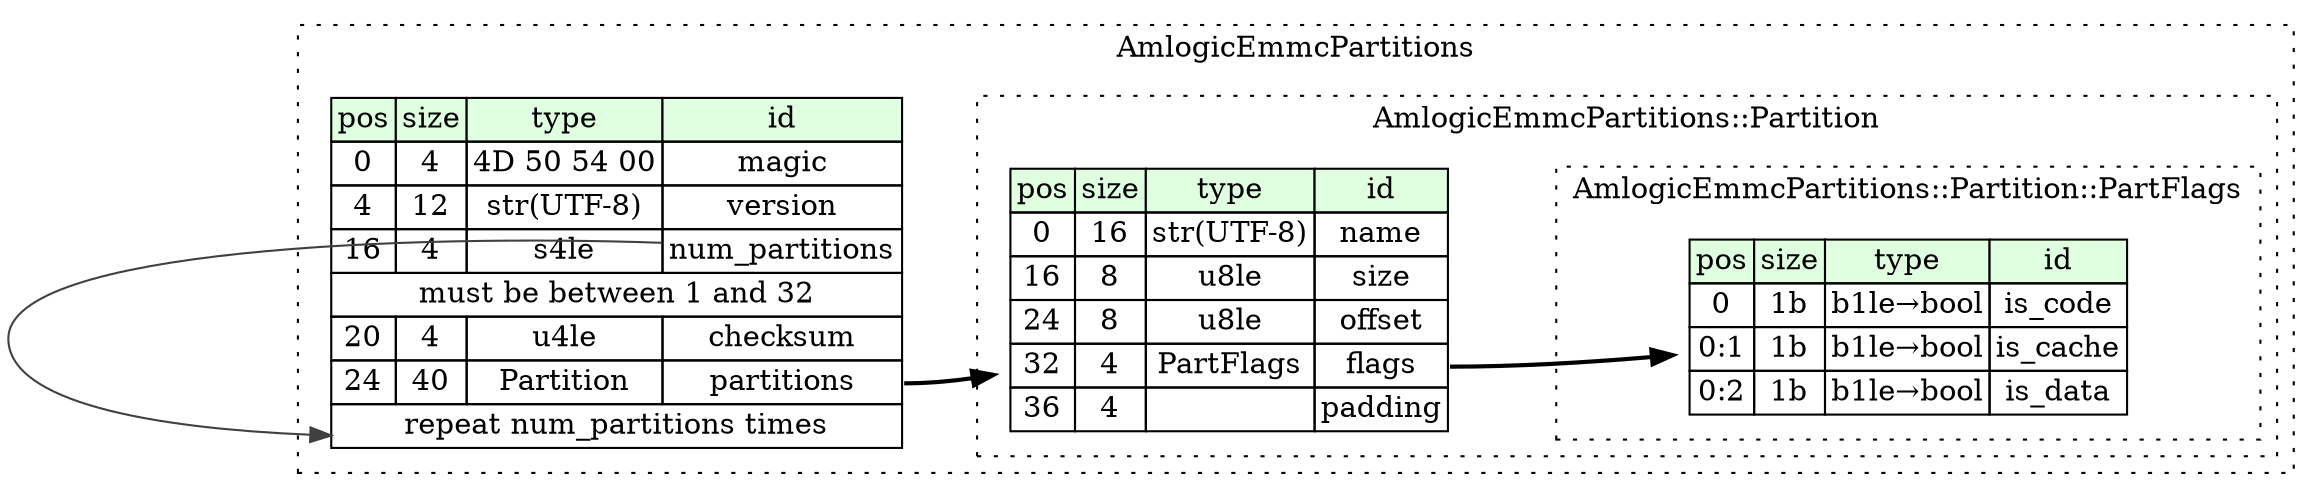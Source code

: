 digraph {
	rankdir=LR;
	node [shape=plaintext];
	subgraph cluster__amlogic_emmc_partitions {
		label="AmlogicEmmcPartitions";
		graph[style=dotted];

		amlogic_emmc_partitions__seq [label=<<TABLE BORDER="0" CELLBORDER="1" CELLSPACING="0">
			<TR><TD BGCOLOR="#E0FFE0">pos</TD><TD BGCOLOR="#E0FFE0">size</TD><TD BGCOLOR="#E0FFE0">type</TD><TD BGCOLOR="#E0FFE0">id</TD></TR>
			<TR><TD PORT="magic_pos">0</TD><TD PORT="magic_size">4</TD><TD>4D 50 54 00</TD><TD PORT="magic_type">magic</TD></TR>
			<TR><TD PORT="version_pos">4</TD><TD PORT="version_size">12</TD><TD>str(UTF-8)</TD><TD PORT="version_type">version</TD></TR>
			<TR><TD PORT="num_partitions_pos">16</TD><TD PORT="num_partitions_size">4</TD><TD>s4le</TD><TD PORT="num_partitions_type">num_partitions</TD></TR>
			<TR><TD COLSPAN="4" PORT="num_partitions__valid">must be between 1 and 32</TD></TR>
			<TR><TD PORT="checksum_pos">20</TD><TD PORT="checksum_size">4</TD><TD>u4le</TD><TD PORT="checksum_type">checksum</TD></TR>
			<TR><TD PORT="partitions_pos">24</TD><TD PORT="partitions_size">40</TD><TD>Partition</TD><TD PORT="partitions_type">partitions</TD></TR>
			<TR><TD COLSPAN="4" PORT="partitions__repeat">repeat num_partitions times</TD></TR>
		</TABLE>>];
		subgraph cluster__partition {
			label="AmlogicEmmcPartitions::Partition";
			graph[style=dotted];

			partition__seq [label=<<TABLE BORDER="0" CELLBORDER="1" CELLSPACING="0">
				<TR><TD BGCOLOR="#E0FFE0">pos</TD><TD BGCOLOR="#E0FFE0">size</TD><TD BGCOLOR="#E0FFE0">type</TD><TD BGCOLOR="#E0FFE0">id</TD></TR>
				<TR><TD PORT="name_pos">0</TD><TD PORT="name_size">16</TD><TD>str(UTF-8)</TD><TD PORT="name_type">name</TD></TR>
				<TR><TD PORT="size_pos">16</TD><TD PORT="size_size">8</TD><TD>u8le</TD><TD PORT="size_type">size</TD></TR>
				<TR><TD PORT="offset_pos">24</TD><TD PORT="offset_size">8</TD><TD>u8le</TD><TD PORT="offset_type">offset</TD></TR>
				<TR><TD PORT="flags_pos">32</TD><TD PORT="flags_size">4</TD><TD>PartFlags</TD><TD PORT="flags_type">flags</TD></TR>
				<TR><TD PORT="padding_pos">36</TD><TD PORT="padding_size">4</TD><TD></TD><TD PORT="padding_type">padding</TD></TR>
			</TABLE>>];
			subgraph cluster__part_flags {
				label="AmlogicEmmcPartitions::Partition::PartFlags";
				graph[style=dotted];

				part_flags__seq [label=<<TABLE BORDER="0" CELLBORDER="1" CELLSPACING="0">
					<TR><TD BGCOLOR="#E0FFE0">pos</TD><TD BGCOLOR="#E0FFE0">size</TD><TD BGCOLOR="#E0FFE0">type</TD><TD BGCOLOR="#E0FFE0">id</TD></TR>
					<TR><TD PORT="is_code_pos">0</TD><TD PORT="is_code_size">1b</TD><TD>b1le→bool</TD><TD PORT="is_code_type">is_code</TD></TR>
					<TR><TD PORT="is_cache_pos">0:1</TD><TD PORT="is_cache_size">1b</TD><TD>b1le→bool</TD><TD PORT="is_cache_type">is_cache</TD></TR>
					<TR><TD PORT="is_data_pos">0:2</TD><TD PORT="is_data_size">1b</TD><TD>b1le→bool</TD><TD PORT="is_data_type">is_data</TD></TR>
				</TABLE>>];
			}
		}
	}
	amlogic_emmc_partitions__seq:partitions_type -> partition__seq [style=bold];
	amlogic_emmc_partitions__seq:num_partitions_type -> amlogic_emmc_partitions__seq:partitions__repeat [color="#404040"];
	partition__seq:flags_type -> part_flags__seq [style=bold];
}
